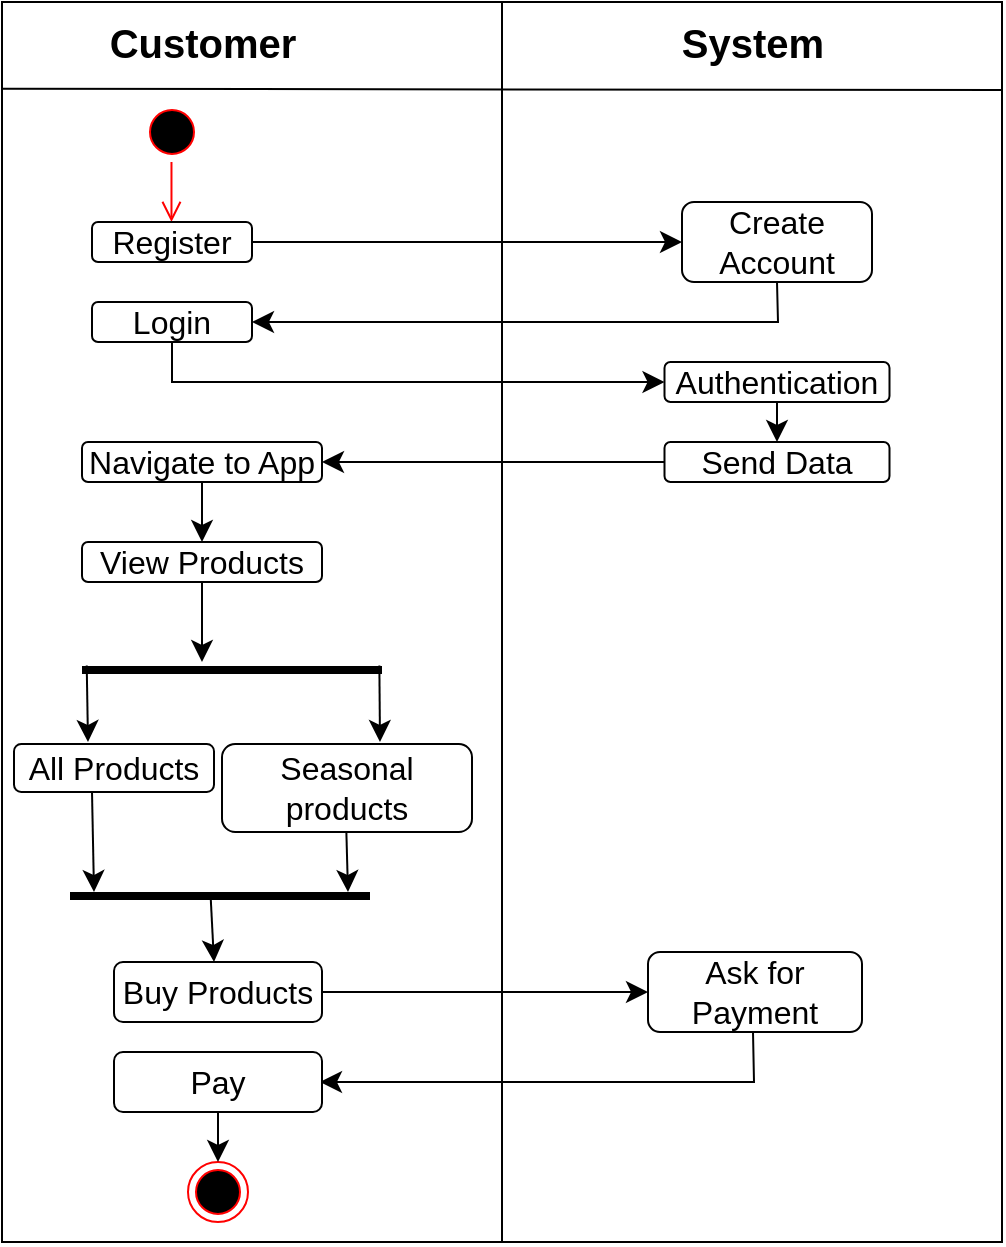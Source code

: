 <mxfile version="22.1.4" type="device">
  <diagram name="Page-1" id="lFznVpnwsii35QZp6Sto">
    <mxGraphModel dx="1575" dy="1216" grid="1" gridSize="10" guides="1" tooltips="1" connect="1" arrows="1" fold="1" page="0" pageScale="1" pageWidth="850" pageHeight="1100" math="0" shadow="0">
      <root>
        <mxCell id="0" />
        <mxCell id="1" parent="0" />
        <mxCell id="8pidxWECpLZkylS-_Fdc-15" value="" style="rounded=0;whiteSpace=wrap;html=1;fontSize=16;" vertex="1" parent="1">
          <mxGeometry x="-90" y="-80" width="500" height="620" as="geometry" />
        </mxCell>
        <mxCell id="8pidxWECpLZkylS-_Fdc-16" value="" style="endArrow=none;html=1;rounded=0;fontSize=12;startSize=8;endSize=8;curved=1;exitX=0.5;exitY=1;exitDx=0;exitDy=0;entryX=0.5;entryY=0;entryDx=0;entryDy=0;" edge="1" parent="1" source="8pidxWECpLZkylS-_Fdc-15" target="8pidxWECpLZkylS-_Fdc-15">
          <mxGeometry width="50" height="50" relative="1" as="geometry">
            <mxPoint x="100" y="190" as="sourcePoint" />
            <mxPoint x="150" y="140" as="targetPoint" />
          </mxGeometry>
        </mxCell>
        <mxCell id="8pidxWECpLZkylS-_Fdc-17" value="" style="endArrow=none;html=1;rounded=0;fontSize=12;startSize=8;endSize=8;curved=1;exitX=0.001;exitY=0.07;exitDx=0;exitDy=0;exitPerimeter=0;entryX=1.001;entryY=0.071;entryDx=0;entryDy=0;entryPerimeter=0;" edge="1" parent="1" source="8pidxWECpLZkylS-_Fdc-15" target="8pidxWECpLZkylS-_Fdc-15">
          <mxGeometry width="50" height="50" relative="1" as="geometry">
            <mxPoint x="130" as="sourcePoint" />
            <mxPoint x="180" y="-50" as="targetPoint" />
          </mxGeometry>
        </mxCell>
        <mxCell id="8pidxWECpLZkylS-_Fdc-18" value="" style="ellipse;html=1;shape=startState;fillColor=#000000;strokeColor=#ff0000;fontSize=16;" vertex="1" parent="1">
          <mxGeometry x="-20" y="-30" width="30" height="30" as="geometry" />
        </mxCell>
        <mxCell id="8pidxWECpLZkylS-_Fdc-19" value="" style="edgeStyle=orthogonalEdgeStyle;html=1;verticalAlign=bottom;endArrow=open;endSize=8;strokeColor=#ff0000;rounded=0;fontSize=12;curved=1;" edge="1" parent="1">
          <mxGeometry relative="1" as="geometry">
            <mxPoint x="-5.26" y="30" as="targetPoint" />
            <mxPoint x="-5.26" as="sourcePoint" />
          </mxGeometry>
        </mxCell>
        <mxCell id="8pidxWECpLZkylS-_Fdc-20" value="&lt;font style=&quot;font-size: 20px;&quot;&gt;&lt;b&gt;Customer&lt;/b&gt;&lt;/font&gt;" style="text;html=1;align=center;verticalAlign=middle;resizable=0;points=[];autosize=1;strokeColor=none;fillColor=none;fontSize=16;" vertex="1" parent="1">
          <mxGeometry x="-50" y="-80" width="120" height="40" as="geometry" />
        </mxCell>
        <mxCell id="8pidxWECpLZkylS-_Fdc-21" value="&lt;b&gt;&lt;font style=&quot;font-size: 20px;&quot;&gt;System&lt;/font&gt;&lt;/b&gt;" style="text;html=1;align=center;verticalAlign=middle;resizable=0;points=[];autosize=1;strokeColor=none;fillColor=none;fontSize=16;" vertex="1" parent="1">
          <mxGeometry x="240" y="-80" width="90" height="40" as="geometry" />
        </mxCell>
        <mxCell id="8pidxWECpLZkylS-_Fdc-23" value="Register" style="rounded=1;whiteSpace=wrap;html=1;fontSize=16;" vertex="1" parent="1">
          <mxGeometry x="-45" y="30" width="80" height="20" as="geometry" />
        </mxCell>
        <mxCell id="8pidxWECpLZkylS-_Fdc-24" value="" style="endArrow=classic;html=1;rounded=0;fontSize=12;startSize=8;endSize=8;curved=1;exitX=1;exitY=0.5;exitDx=0;exitDy=0;entryX=0;entryY=0.5;entryDx=0;entryDy=0;" edge="1" parent="1" source="8pidxWECpLZkylS-_Fdc-23" target="8pidxWECpLZkylS-_Fdc-26">
          <mxGeometry width="50" height="50" relative="1" as="geometry">
            <mxPoint x="70" y="80" as="sourcePoint" />
            <mxPoint x="120" y="30" as="targetPoint" />
          </mxGeometry>
        </mxCell>
        <mxCell id="8pidxWECpLZkylS-_Fdc-28" style="rounded=0;orthogonalLoop=1;jettySize=auto;html=1;entryX=1;entryY=0.5;entryDx=0;entryDy=0;fontSize=12;startSize=8;endSize=8;exitX=0.5;exitY=1;exitDx=0;exitDy=0;" edge="1" parent="1" source="8pidxWECpLZkylS-_Fdc-26" target="8pidxWECpLZkylS-_Fdc-27">
          <mxGeometry relative="1" as="geometry">
            <Array as="points">
              <mxPoint x="298" y="80" />
            </Array>
          </mxGeometry>
        </mxCell>
        <mxCell id="8pidxWECpLZkylS-_Fdc-26" value="Create Account" style="rounded=1;whiteSpace=wrap;html=1;fontSize=16;" vertex="1" parent="1">
          <mxGeometry x="250" y="20" width="95" height="40" as="geometry" />
        </mxCell>
        <mxCell id="8pidxWECpLZkylS-_Fdc-27" value="Login" style="rounded=1;whiteSpace=wrap;html=1;fontSize=16;" vertex="1" parent="1">
          <mxGeometry x="-45" y="70" width="80" height="20" as="geometry" />
        </mxCell>
        <mxCell id="8pidxWECpLZkylS-_Fdc-29" value="Authentication" style="rounded=1;whiteSpace=wrap;html=1;fontSize=16;" vertex="1" parent="1">
          <mxGeometry x="241.25" y="100" width="112.5" height="20" as="geometry" />
        </mxCell>
        <mxCell id="8pidxWECpLZkylS-_Fdc-30" value="" style="endArrow=classic;html=1;rounded=0;fontSize=12;startSize=8;endSize=8;exitX=0.5;exitY=1;exitDx=0;exitDy=0;entryX=0;entryY=0.5;entryDx=0;entryDy=0;" edge="1" parent="1" source="8pidxWECpLZkylS-_Fdc-27" target="8pidxWECpLZkylS-_Fdc-29">
          <mxGeometry width="50" height="50" relative="1" as="geometry">
            <mxPoint x="70" y="160" as="sourcePoint" />
            <mxPoint x="120" y="110" as="targetPoint" />
            <Array as="points">
              <mxPoint x="-5" y="110" />
            </Array>
          </mxGeometry>
        </mxCell>
        <mxCell id="8pidxWECpLZkylS-_Fdc-31" value="Send Data" style="rounded=1;whiteSpace=wrap;html=1;fontSize=16;" vertex="1" parent="1">
          <mxGeometry x="241.25" y="140" width="112.5" height="20" as="geometry" />
        </mxCell>
        <mxCell id="8pidxWECpLZkylS-_Fdc-32" value="" style="endArrow=classic;html=1;rounded=0;fontSize=12;startSize=8;endSize=8;curved=1;exitX=0.5;exitY=1;exitDx=0;exitDy=0;entryX=0.5;entryY=0;entryDx=0;entryDy=0;" edge="1" parent="1" source="8pidxWECpLZkylS-_Fdc-29" target="8pidxWECpLZkylS-_Fdc-31">
          <mxGeometry width="50" height="50" relative="1" as="geometry">
            <mxPoint x="280" y="220" as="sourcePoint" />
            <mxPoint x="330" y="170" as="targetPoint" />
          </mxGeometry>
        </mxCell>
        <mxCell id="8pidxWECpLZkylS-_Fdc-33" value="Navigate to App" style="rounded=1;whiteSpace=wrap;html=1;fontSize=16;" vertex="1" parent="1">
          <mxGeometry x="-50" y="140" width="120" height="20" as="geometry" />
        </mxCell>
        <mxCell id="8pidxWECpLZkylS-_Fdc-34" value="" style="endArrow=classic;html=1;rounded=0;fontSize=12;startSize=8;endSize=8;curved=1;exitX=0;exitY=0.5;exitDx=0;exitDy=0;entryX=1;entryY=0.5;entryDx=0;entryDy=0;" edge="1" parent="1" source="8pidxWECpLZkylS-_Fdc-31" target="8pidxWECpLZkylS-_Fdc-33">
          <mxGeometry width="50" height="50" relative="1" as="geometry">
            <mxPoint x="110" y="220" as="sourcePoint" />
            <mxPoint x="160" y="170" as="targetPoint" />
          </mxGeometry>
        </mxCell>
        <mxCell id="8pidxWECpLZkylS-_Fdc-35" value="View Products" style="rounded=1;whiteSpace=wrap;html=1;fontSize=16;" vertex="1" parent="1">
          <mxGeometry x="-50" y="190" width="120" height="20" as="geometry" />
        </mxCell>
        <mxCell id="8pidxWECpLZkylS-_Fdc-36" value="" style="endArrow=classic;html=1;rounded=0;fontSize=12;startSize=8;endSize=8;curved=1;exitX=0.5;exitY=1;exitDx=0;exitDy=0;entryX=0.5;entryY=0;entryDx=0;entryDy=0;" edge="1" parent="1" source="8pidxWECpLZkylS-_Fdc-33" target="8pidxWECpLZkylS-_Fdc-35">
          <mxGeometry width="50" height="50" relative="1" as="geometry">
            <mxPoint x="-30" y="290" as="sourcePoint" />
            <mxPoint x="20" y="240" as="targetPoint" />
          </mxGeometry>
        </mxCell>
        <mxCell id="8pidxWECpLZkylS-_Fdc-37" value="All Products" style="rounded=1;whiteSpace=wrap;html=1;fontSize=16;" vertex="1" parent="1">
          <mxGeometry x="-84" y="291" width="100" height="24" as="geometry" />
        </mxCell>
        <mxCell id="8pidxWECpLZkylS-_Fdc-38" value="Seasonal products" style="rounded=1;whiteSpace=wrap;html=1;fontSize=16;" vertex="1" parent="1">
          <mxGeometry x="20" y="291" width="125" height="44" as="geometry" />
        </mxCell>
        <mxCell id="8pidxWECpLZkylS-_Fdc-39" value="" style="endArrow=classic;html=1;rounded=0;fontSize=12;startSize=8;endSize=8;curved=1;exitX=0.5;exitY=1;exitDx=0;exitDy=0;" edge="1" parent="1" source="8pidxWECpLZkylS-_Fdc-35">
          <mxGeometry width="50" height="50" relative="1" as="geometry">
            <mxPoint x="30" y="270" as="sourcePoint" />
            <mxPoint x="10" y="250" as="targetPoint" />
          </mxGeometry>
        </mxCell>
        <mxCell id="8pidxWECpLZkylS-_Fdc-41" value="" style="line;strokeWidth=4;fillColor=none;align=left;verticalAlign=middle;spacingTop=-1;spacingLeft=3;spacingRight=3;rotatable=0;labelPosition=right;points=[];portConstraint=eastwest;strokeColor=inherit;fontSize=16;" vertex="1" parent="1">
          <mxGeometry x="-50" y="250" width="150" height="8" as="geometry" />
        </mxCell>
        <mxCell id="8pidxWECpLZkylS-_Fdc-44" value="" style="endArrow=classic;html=1;rounded=0;fontSize=12;startSize=8;endSize=8;curved=1;exitX=0.996;exitY=0.717;exitDx=0;exitDy=0;exitPerimeter=0;strokeWidth=1;" edge="1" parent="1">
          <mxGeometry width="50" height="50" relative="1" as="geometry">
            <mxPoint x="98.68" y="251.736" as="sourcePoint" />
            <mxPoint x="99" y="290" as="targetPoint" />
          </mxGeometry>
        </mxCell>
        <mxCell id="8pidxWECpLZkylS-_Fdc-45" value="" style="endArrow=classic;html=1;rounded=0;fontSize=12;startSize=8;endSize=8;curved=1;exitX=0.996;exitY=0.717;exitDx=0;exitDy=0;exitPerimeter=0;strokeWidth=1;" edge="1" parent="1">
          <mxGeometry width="50" height="50" relative="1" as="geometry">
            <mxPoint x="-47.64" y="251.736" as="sourcePoint" />
            <mxPoint x="-47" y="290" as="targetPoint" />
          </mxGeometry>
        </mxCell>
        <mxCell id="8pidxWECpLZkylS-_Fdc-46" value="" style="endArrow=classic;html=1;rounded=0;fontSize=12;startSize=8;endSize=8;curved=1;exitX=0.996;exitY=0.717;exitDx=0;exitDy=0;exitPerimeter=0;strokeWidth=1;" edge="1" parent="1">
          <mxGeometry width="50" height="50" relative="1" as="geometry">
            <mxPoint x="-45.0" y="314.996" as="sourcePoint" />
            <mxPoint x="-44" y="365" as="targetPoint" />
          </mxGeometry>
        </mxCell>
        <mxCell id="8pidxWECpLZkylS-_Fdc-47" value="" style="endArrow=classic;html=1;rounded=0;fontSize=12;startSize=8;endSize=8;curved=1;exitX=0.996;exitY=0.717;exitDx=0;exitDy=0;exitPerimeter=0;strokeWidth=1;" edge="1" parent="1">
          <mxGeometry width="50" height="50" relative="1" as="geometry">
            <mxPoint x="82.18" y="334.996" as="sourcePoint" />
            <mxPoint x="83" y="365" as="targetPoint" />
          </mxGeometry>
        </mxCell>
        <mxCell id="8pidxWECpLZkylS-_Fdc-49" value="" style="line;strokeWidth=4;fillColor=none;align=left;verticalAlign=middle;spacingTop=-1;spacingLeft=3;spacingRight=3;rotatable=0;labelPosition=right;points=[];portConstraint=eastwest;strokeColor=inherit;fontSize=16;" vertex="1" parent="1">
          <mxGeometry x="-56" y="363" width="150" height="8" as="geometry" />
        </mxCell>
        <mxCell id="8pidxWECpLZkylS-_Fdc-50" value="" style="endArrow=classic;html=1;rounded=0;fontSize=12;startSize=8;endSize=8;curved=1;exitX=0.469;exitY=0.599;exitDx=0;exitDy=0;exitPerimeter=0;" edge="1" parent="1" source="8pidxWECpLZkylS-_Fdc-49">
          <mxGeometry width="50" height="50" relative="1" as="geometry">
            <mxPoint x="-20" y="460" as="sourcePoint" />
            <mxPoint x="16" y="400" as="targetPoint" />
          </mxGeometry>
        </mxCell>
        <mxCell id="8pidxWECpLZkylS-_Fdc-53" value="Buy Products" style="rounded=1;whiteSpace=wrap;html=1;fontSize=16;" vertex="1" parent="1">
          <mxGeometry x="-34" y="400" width="104" height="30" as="geometry" />
        </mxCell>
        <mxCell id="8pidxWECpLZkylS-_Fdc-54" value="Ask for Payment" style="rounded=1;whiteSpace=wrap;html=1;fontSize=16;" vertex="1" parent="1">
          <mxGeometry x="233" y="395" width="107" height="40" as="geometry" />
        </mxCell>
        <mxCell id="8pidxWECpLZkylS-_Fdc-55" value="" style="endArrow=classic;html=1;rounded=0;fontSize=12;startSize=8;endSize=8;curved=1;exitX=1;exitY=0.5;exitDx=0;exitDy=0;entryX=0;entryY=0.5;entryDx=0;entryDy=0;" edge="1" parent="1" source="8pidxWECpLZkylS-_Fdc-53" target="8pidxWECpLZkylS-_Fdc-54">
          <mxGeometry width="50" height="50" relative="1" as="geometry">
            <mxPoint x="130" y="450" as="sourcePoint" />
            <mxPoint x="180" y="400" as="targetPoint" />
          </mxGeometry>
        </mxCell>
        <mxCell id="8pidxWECpLZkylS-_Fdc-56" value="" style="endArrow=classic;html=1;rounded=0;fontSize=12;startSize=8;endSize=8;entryX=1;entryY=0.5;entryDx=0;entryDy=0;exitX=0.5;exitY=1;exitDx=0;exitDy=0;" edge="1" parent="1">
          <mxGeometry width="50" height="50" relative="1" as="geometry">
            <mxPoint x="285.5" y="435" as="sourcePoint" />
            <mxPoint x="69" y="460" as="targetPoint" />
            <Array as="points">
              <mxPoint x="286" y="460" />
            </Array>
          </mxGeometry>
        </mxCell>
        <mxCell id="8pidxWECpLZkylS-_Fdc-57" value="Pay" style="rounded=1;whiteSpace=wrap;html=1;fontSize=16;" vertex="1" parent="1">
          <mxGeometry x="-34" y="445" width="104" height="30" as="geometry" />
        </mxCell>
        <mxCell id="8pidxWECpLZkylS-_Fdc-58" value="" style="ellipse;html=1;shape=endState;fillColor=#000000;strokeColor=#ff0000;fontSize=16;" vertex="1" parent="1">
          <mxGeometry x="3" y="500" width="30" height="30" as="geometry" />
        </mxCell>
        <mxCell id="8pidxWECpLZkylS-_Fdc-59" value="" style="endArrow=classic;html=1;rounded=0;fontSize=12;startSize=8;endSize=8;curved=1;exitX=0.5;exitY=1;exitDx=0;exitDy=0;entryX=0.5;entryY=0;entryDx=0;entryDy=0;" edge="1" parent="1" source="8pidxWECpLZkylS-_Fdc-57" target="8pidxWECpLZkylS-_Fdc-58">
          <mxGeometry width="50" height="50" relative="1" as="geometry">
            <mxPoint x="40" y="540" as="sourcePoint" />
            <mxPoint x="90" y="490" as="targetPoint" />
          </mxGeometry>
        </mxCell>
      </root>
    </mxGraphModel>
  </diagram>
</mxfile>
